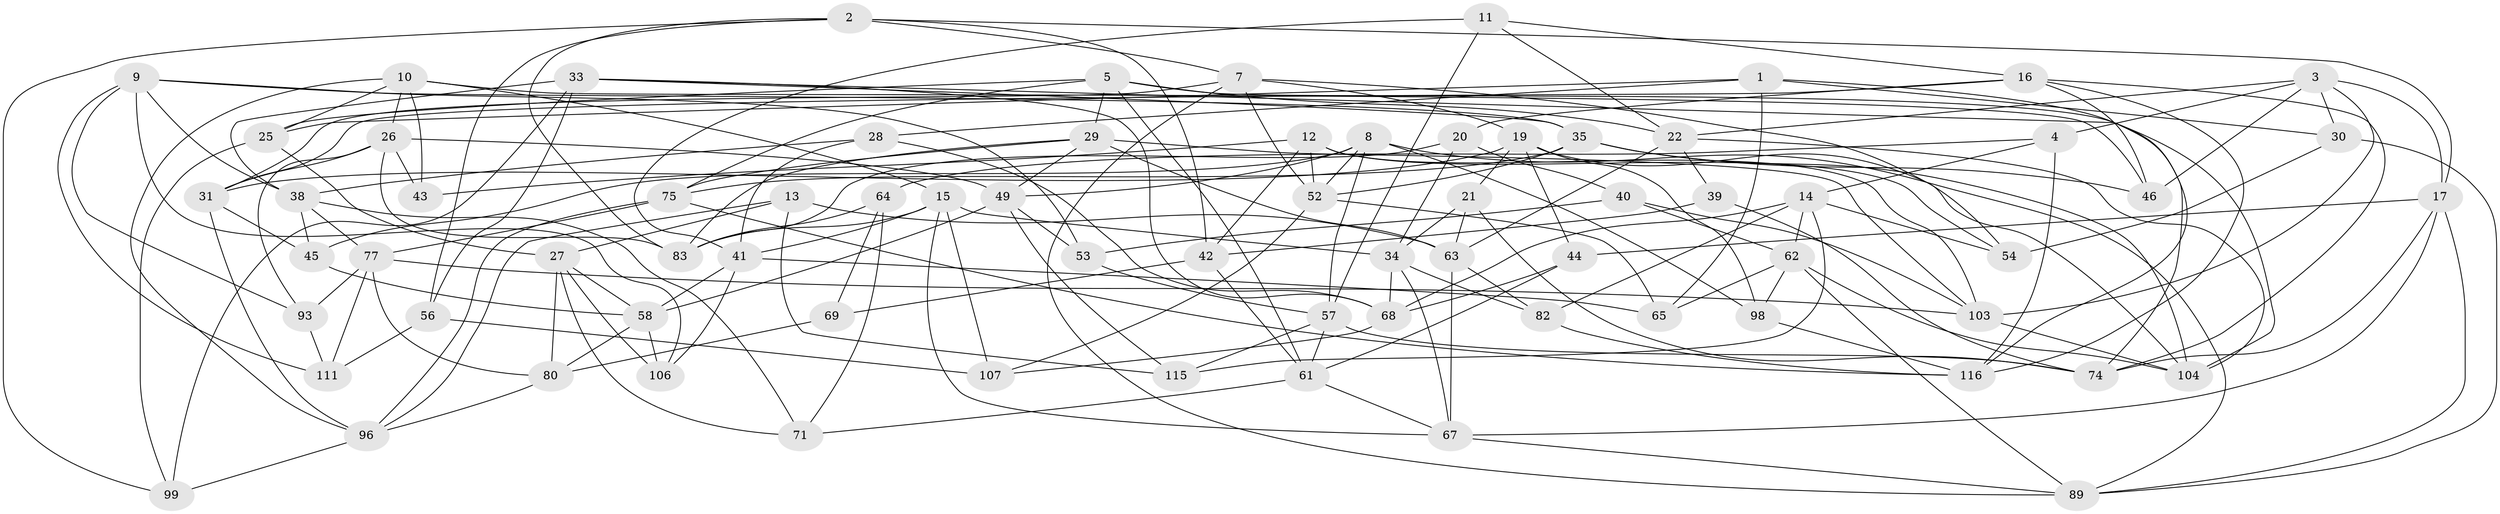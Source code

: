 // Generated by graph-tools (version 1.1) at 2025/52/02/27/25 19:52:34]
// undirected, 73 vertices, 187 edges
graph export_dot {
graph [start="1"]
  node [color=gray90,style=filled];
  1 [super="+6"];
  2 [super="+48"];
  3 [super="+112"];
  4;
  5 [super="+24"];
  7 [super="+66"];
  8 [super="+114"];
  9 [super="+60"];
  10 [super="+18"];
  11;
  12 [super="+97"];
  13;
  14 [super="+72"];
  15 [super="+78"];
  16 [super="+32"];
  17 [super="+51"];
  19 [super="+94"];
  20;
  21;
  22 [super="+23"];
  25 [super="+47"];
  26 [super="+101"];
  27 [super="+84"];
  28;
  29 [super="+81"];
  30;
  31 [super="+36"];
  33 [super="+50"];
  34 [super="+113"];
  35 [super="+37"];
  38 [super="+105"];
  39;
  40;
  41 [super="+76"];
  42 [super="+55"];
  43;
  44;
  45;
  46;
  49 [super="+95"];
  52 [super="+70"];
  53;
  54;
  56;
  57 [super="+59"];
  58 [super="+79"];
  61 [super="+109"];
  62 [super="+92"];
  63 [super="+91"];
  64;
  65;
  67 [super="+102"];
  68 [super="+73"];
  69;
  71;
  74 [super="+87"];
  75 [super="+117"];
  77 [super="+86"];
  80 [super="+88"];
  82;
  83 [super="+85"];
  89 [super="+90"];
  93;
  96 [super="+100"];
  98;
  99;
  103 [super="+110"];
  104 [super="+108"];
  106;
  107;
  111;
  115;
  116 [super="+118"];
  1 -- 30;
  1 -- 25 [weight=2];
  1 -- 65;
  1 -- 116;
  1 -- 28;
  2 -- 83;
  2 -- 56;
  2 -- 99;
  2 -- 7;
  2 -- 17;
  2 -- 42;
  3 -- 30;
  3 -- 22;
  3 -- 4;
  3 -- 17;
  3 -- 46;
  3 -- 103;
  4 -- 64;
  4 -- 14;
  4 -- 116;
  5 -- 74;
  5 -- 29;
  5 -- 22;
  5 -- 61;
  5 -- 25;
  5 -- 75;
  7 -- 54;
  7 -- 52;
  7 -- 89;
  7 -- 19;
  7 -- 31;
  8 -- 49;
  8 -- 89;
  8 -- 57;
  8 -- 98;
  8 -- 45;
  8 -- 52;
  9 -- 53;
  9 -- 106;
  9 -- 93;
  9 -- 35;
  9 -- 38;
  9 -- 111;
  10 -- 43;
  10 -- 26;
  10 -- 25;
  10 -- 46;
  10 -- 96;
  10 -- 15;
  11 -- 41;
  11 -- 16;
  11 -- 22;
  11 -- 57;
  12 -- 52;
  12 -- 43 [weight=2];
  12 -- 54;
  12 -- 103;
  12 -- 42;
  13 -- 96;
  13 -- 115;
  13 -- 27;
  13 -- 63;
  14 -- 115;
  14 -- 54;
  14 -- 82;
  14 -- 68;
  14 -- 62;
  15 -- 34;
  15 -- 107;
  15 -- 67;
  15 -- 41;
  15 -- 83;
  16 -- 116;
  16 -- 20;
  16 -- 46;
  16 -- 74;
  16 -- 31;
  17 -- 89;
  17 -- 74;
  17 -- 67;
  17 -- 44;
  19 -- 44;
  19 -- 98;
  19 -- 104;
  19 -- 21;
  19 -- 31;
  20 -- 40;
  20 -- 83;
  20 -- 34;
  21 -- 63;
  21 -- 34;
  21 -- 74;
  22 -- 39;
  22 -- 104;
  22 -- 63;
  25 -- 99;
  25 -- 27;
  26 -- 93;
  26 -- 31;
  26 -- 83;
  26 -- 49;
  26 -- 43;
  27 -- 106;
  27 -- 71;
  27 -- 58;
  27 -- 80;
  28 -- 38;
  28 -- 68;
  28 -- 41;
  29 -- 63;
  29 -- 83;
  29 -- 49;
  29 -- 75;
  29 -- 103;
  30 -- 54;
  30 -- 89;
  31 -- 45;
  31 -- 96;
  33 -- 68;
  33 -- 56;
  33 -- 35;
  33 -- 104;
  33 -- 99;
  33 -- 38;
  34 -- 67;
  34 -- 82;
  34 -- 68;
  35 -- 52;
  35 -- 104;
  35 -- 75;
  35 -- 46;
  38 -- 45;
  38 -- 77;
  38 -- 71;
  39 -- 74;
  39 -- 42 [weight=2];
  40 -- 53;
  40 -- 62;
  40 -- 103;
  41 -- 106;
  41 -- 58;
  41 -- 65;
  42 -- 69;
  42 -- 61;
  44 -- 61;
  44 -- 68;
  45 -- 58;
  49 -- 115;
  49 -- 58;
  49 -- 53;
  52 -- 65;
  52 -- 107;
  53 -- 57;
  56 -- 107;
  56 -- 111;
  57 -- 115;
  57 -- 74;
  57 -- 61;
  58 -- 106;
  58 -- 80;
  61 -- 71;
  61 -- 67;
  62 -- 89;
  62 -- 104;
  62 -- 65;
  62 -- 98;
  63 -- 82;
  63 -- 67;
  64 -- 69;
  64 -- 71;
  64 -- 83;
  67 -- 89;
  68 -- 107;
  69 -- 80 [weight=2];
  75 -- 96;
  75 -- 116;
  75 -- 77;
  77 -- 111;
  77 -- 80;
  77 -- 93;
  77 -- 103;
  80 -- 96;
  82 -- 116;
  93 -- 111;
  96 -- 99;
  98 -- 116;
  103 -- 104;
}
